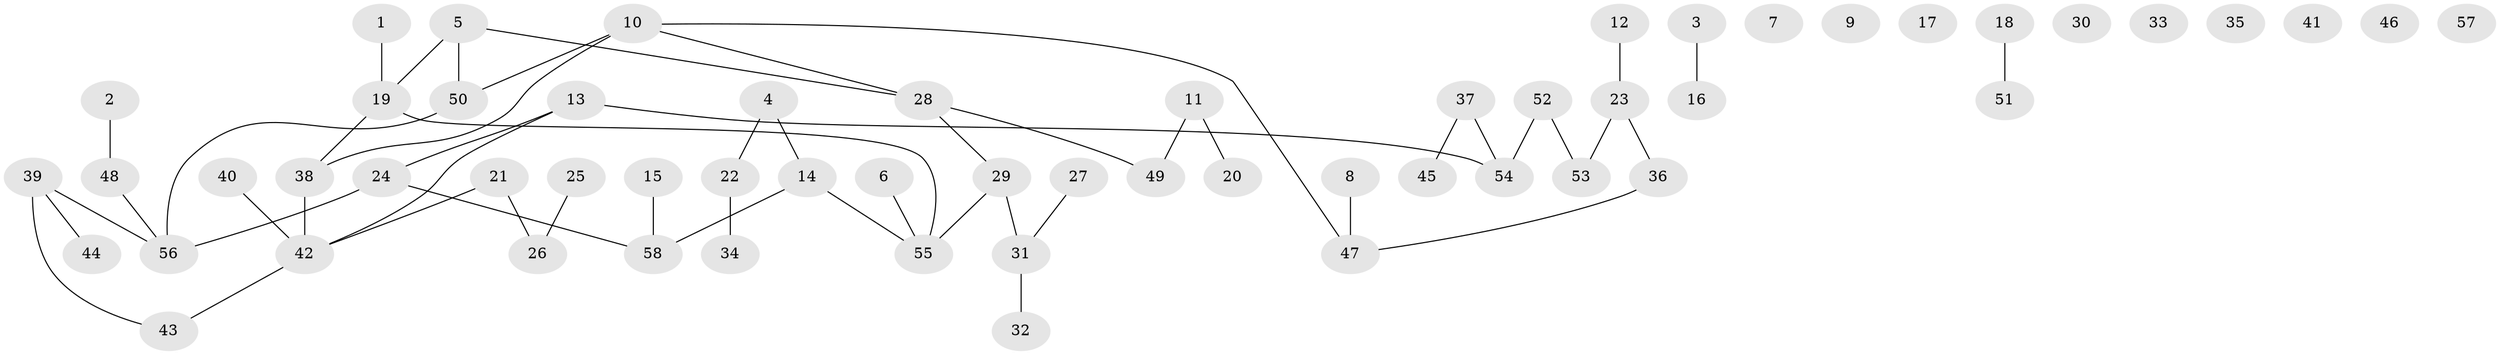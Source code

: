 // Generated by graph-tools (version 1.1) at 2025/39/03/09/25 04:39:00]
// undirected, 58 vertices, 53 edges
graph export_dot {
graph [start="1"]
  node [color=gray90,style=filled];
  1;
  2;
  3;
  4;
  5;
  6;
  7;
  8;
  9;
  10;
  11;
  12;
  13;
  14;
  15;
  16;
  17;
  18;
  19;
  20;
  21;
  22;
  23;
  24;
  25;
  26;
  27;
  28;
  29;
  30;
  31;
  32;
  33;
  34;
  35;
  36;
  37;
  38;
  39;
  40;
  41;
  42;
  43;
  44;
  45;
  46;
  47;
  48;
  49;
  50;
  51;
  52;
  53;
  54;
  55;
  56;
  57;
  58;
  1 -- 19;
  2 -- 48;
  3 -- 16;
  4 -- 14;
  4 -- 22;
  5 -- 19;
  5 -- 28;
  5 -- 50;
  6 -- 55;
  8 -- 47;
  10 -- 28;
  10 -- 38;
  10 -- 47;
  10 -- 50;
  11 -- 20;
  11 -- 49;
  12 -- 23;
  13 -- 24;
  13 -- 42;
  13 -- 54;
  14 -- 55;
  14 -- 58;
  15 -- 58;
  18 -- 51;
  19 -- 38;
  19 -- 55;
  21 -- 26;
  21 -- 42;
  22 -- 34;
  23 -- 36;
  23 -- 53;
  24 -- 56;
  24 -- 58;
  25 -- 26;
  27 -- 31;
  28 -- 29;
  28 -- 49;
  29 -- 31;
  29 -- 55;
  31 -- 32;
  36 -- 47;
  37 -- 45;
  37 -- 54;
  38 -- 42;
  39 -- 43;
  39 -- 44;
  39 -- 56;
  40 -- 42;
  42 -- 43;
  48 -- 56;
  50 -- 56;
  52 -- 53;
  52 -- 54;
}
